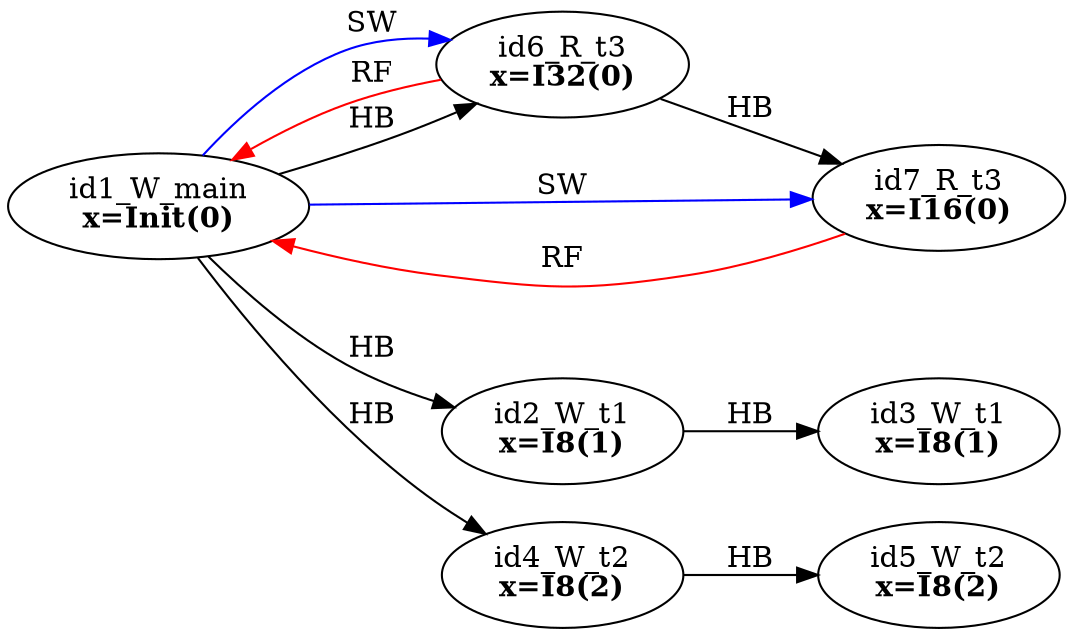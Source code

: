 digraph memory_model {
rankdir=LR;
splines=true; esep=0.5;
id2_W_t1 -> id3_W_t1 [label = "HB", color="black"];
id4_W_t2 -> id5_W_t2 [label = "HB", color="black"];
id6_R_t3 -> id7_R_t3 [label = "HB", color="black"];
id1_W_main -> id2_W_t1 [label = "HB", color="black"];
id1_W_main -> id4_W_t2 [label = "HB", color="black"];
id1_W_main -> id6_R_t3 [label = "HB", color="black"];
id6_R_t3 -> id1_W_main [label = "RF", color="red"];
id7_R_t3 -> id1_W_main [label = "RF", color="red"];
id1_W_main -> id6_R_t3 [label = "SW", color="blue"];
id1_W_main -> id7_R_t3 [label = "SW", color="blue"];
id1_W_main [label=<id1_W_main<br/><B>x=Init(0)</B>>, pos="5.0,4!"]
id2_W_t1 [label=<id2_W_t1<br/><B>x=I8(1)</B>>, pos="0,2!"]
id3_W_t1 [label=<id3_W_t1<br/><B>x=I8(1)</B>>, pos="0,0!"]
id4_W_t2 [label=<id4_W_t2<br/><B>x=I8(2)</B>>, pos="5,2!"]
id5_W_t2 [label=<id5_W_t2<br/><B>x=I8(2)</B>>, pos="5,0!"]
id6_R_t3 [label=<id6_R_t3<br/><B>x=I32(0)</B>>, pos="10,2!"]
id7_R_t3 [label=<id7_R_t3<br/><B>x=I16(0)</B>>, pos="10,0!"]
}